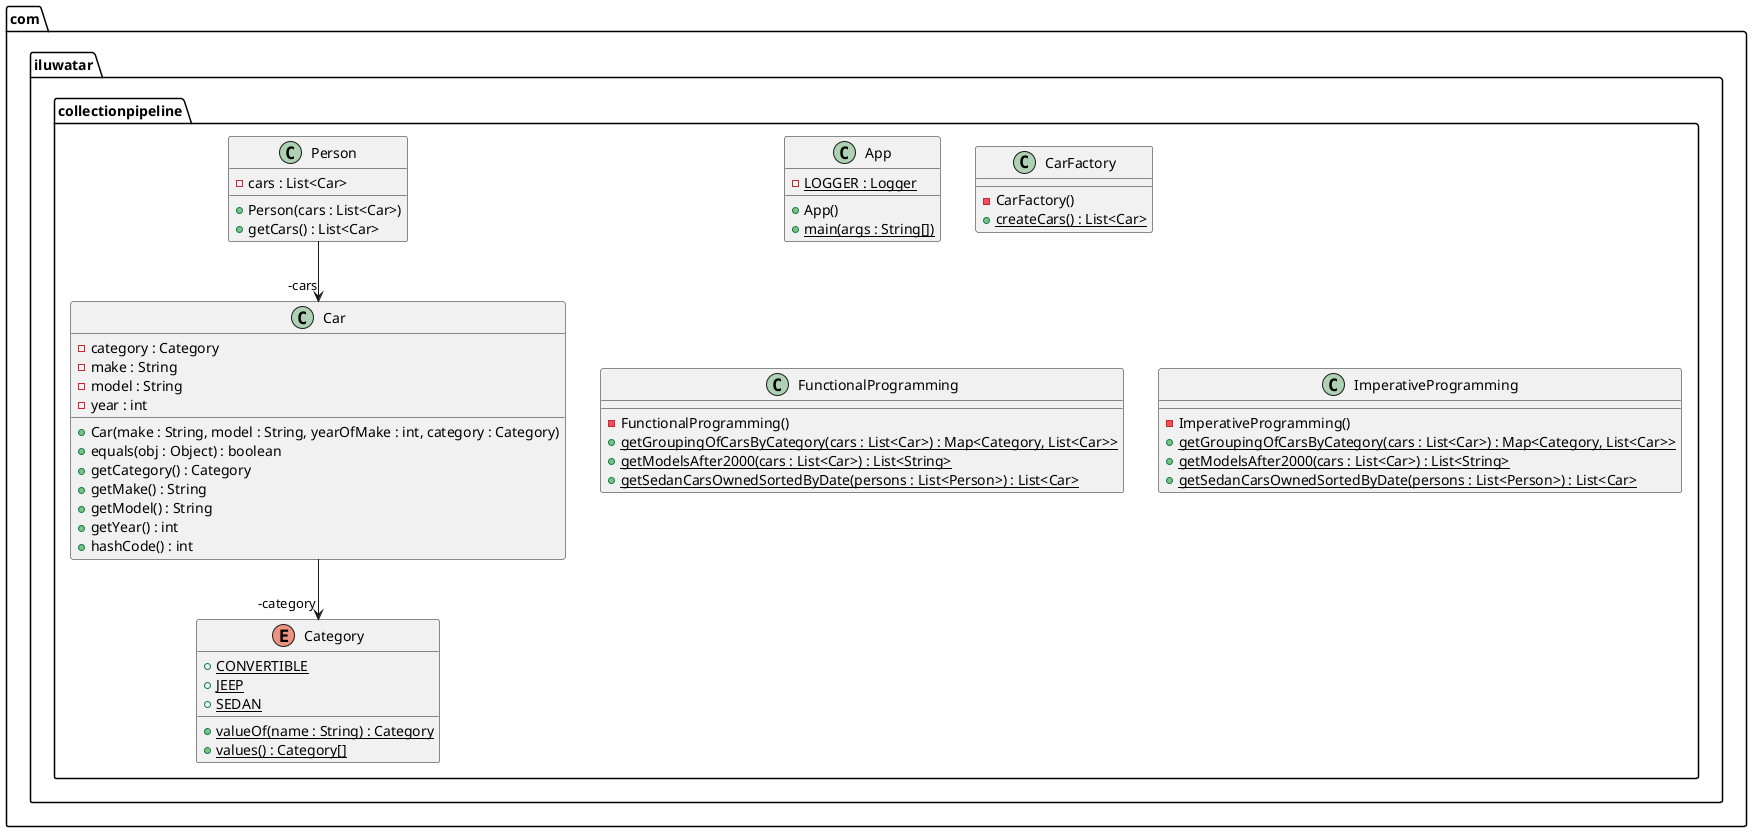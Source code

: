 @startuml
package com.iluwatar.collectionpipeline {
  class App {
    - LOGGER : Logger {static}
    + App()
    + main(args : String[]) {static}
  }
  class Car {
    - category : Category
    - make : String
    - model : String
    - year : int
    + Car(make : String, model : String, yearOfMake : int, category : Category)
    + equals(obj : Object) : boolean
    + getCategory() : Category
    + getMake() : String
    + getModel() : String
    + getYear() : int
    + hashCode() : int
  }
  class CarFactory {
    - CarFactory()
    + createCars() : List<Car> {static}
  }
  enum Category {
    + CONVERTIBLE {static}
    + JEEP {static}
    + SEDAN {static}
    + valueOf(name : String) : Category {static}
    + values() : Category[] {static}
  }
  class FunctionalProgramming {
    - FunctionalProgramming()
    + getGroupingOfCarsByCategory(cars : List<Car>) : Map<Category, List<Car>> {static}
    + getModelsAfter2000(cars : List<Car>) : List<String> {static}
    + getSedanCarsOwnedSortedByDate(persons : List<Person>) : List<Car> {static}
  }
  class ImperativeProgramming {
    - ImperativeProgramming()
    + getGroupingOfCarsByCategory(cars : List<Car>) : Map<Category, List<Car>> {static}
    + getModelsAfter2000(cars : List<Car>) : List<String> {static}
    + getSedanCarsOwnedSortedByDate(persons : List<Person>) : List<Car> {static}
  }
  class Person {
    - cars : List<Car>
    + Person(cars : List<Car>)
    + getCars() : List<Car>
  }
}
Person -->  "-cars" Car
Car -->  "-category" Category
@enduml